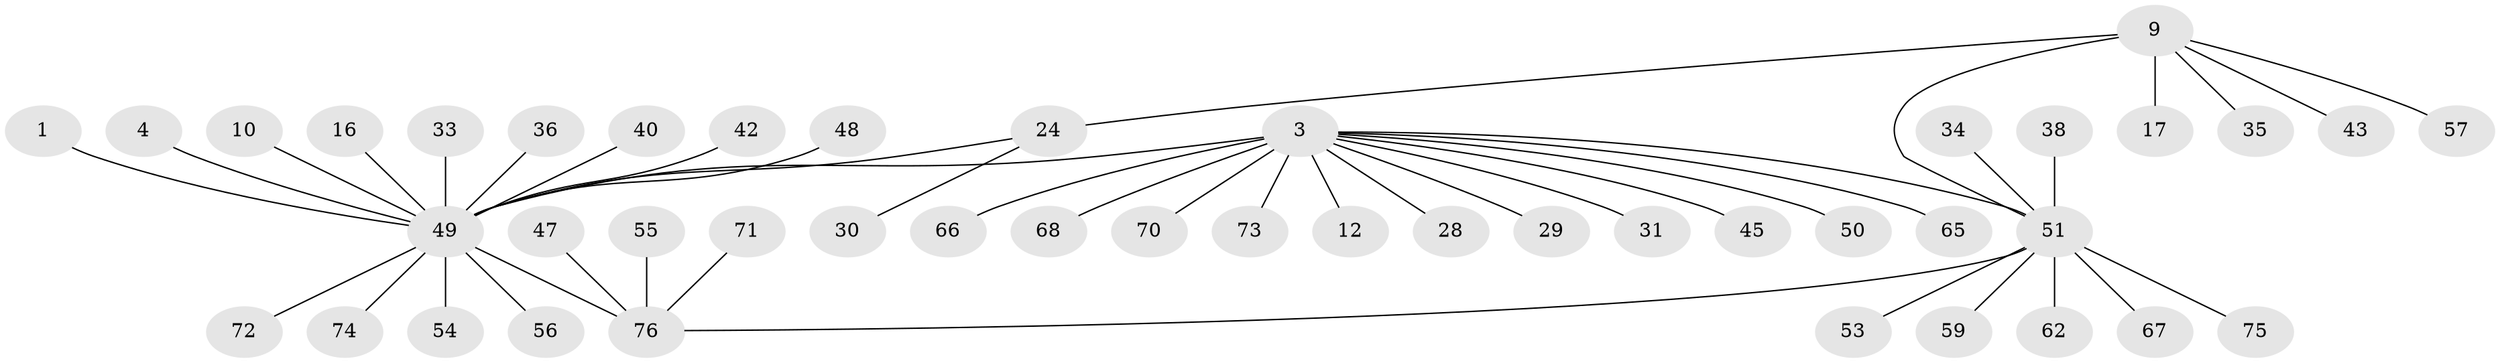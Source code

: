 // original degree distribution, {1: 0.6052631578947368, 10: 0.02631578947368421, 19: 0.013157894736842105, 2: 0.17105263157894737, 6: 0.013157894736842105, 7: 0.013157894736842105, 5: 0.039473684210526314, 8: 0.013157894736842105, 3: 0.06578947368421052, 4: 0.039473684210526314}
// Generated by graph-tools (version 1.1) at 2025/50/03/04/25 21:50:19]
// undirected, 45 vertices, 46 edges
graph export_dot {
graph [start="1"]
  node [color=gray90,style=filled];
  1;
  3;
  4;
  9;
  10;
  12;
  16;
  17;
  24 [super="+20"];
  28;
  29;
  30;
  31 [super="+6"];
  33;
  34;
  35;
  36;
  38;
  40;
  42;
  43 [super="+41"];
  45;
  47;
  48;
  49 [super="+25+37+13"];
  50;
  51 [super="+32+5+15+19+21"];
  53;
  54;
  55;
  56;
  57;
  59 [super="+23"];
  62 [super="+26"];
  65;
  66;
  67 [super="+39+52+63"];
  68;
  70 [super="+69"];
  71;
  72;
  73 [super="+64"];
  74;
  75 [super="+58+60+61"];
  76 [super="+44+18"];
  1 -- 49;
  3 -- 12;
  3 -- 28;
  3 -- 29;
  3 -- 45;
  3 -- 50;
  3 -- 65;
  3 -- 66;
  3 -- 68;
  3 -- 70 [weight=2];
  3 -- 51 [weight=2];
  3 -- 49 [weight=4];
  3 -- 31;
  3 -- 73;
  4 -- 49;
  9 -- 17;
  9 -- 24 [weight=2];
  9 -- 35;
  9 -- 57;
  9 -- 51;
  9 -- 43;
  10 -- 49;
  16 -- 49;
  24 -- 30;
  24 -- 49;
  33 -- 49;
  34 -- 51;
  36 -- 49;
  38 -- 51;
  40 -- 49;
  42 -- 49;
  47 -- 76;
  48 -- 49;
  49 -- 72;
  49 -- 74;
  49 -- 76 [weight=2];
  49 -- 54;
  49 -- 56;
  51 -- 53;
  51 -- 76;
  51 -- 59;
  51 -- 62;
  51 -- 67;
  51 -- 75;
  55 -- 76;
  71 -- 76;
}

